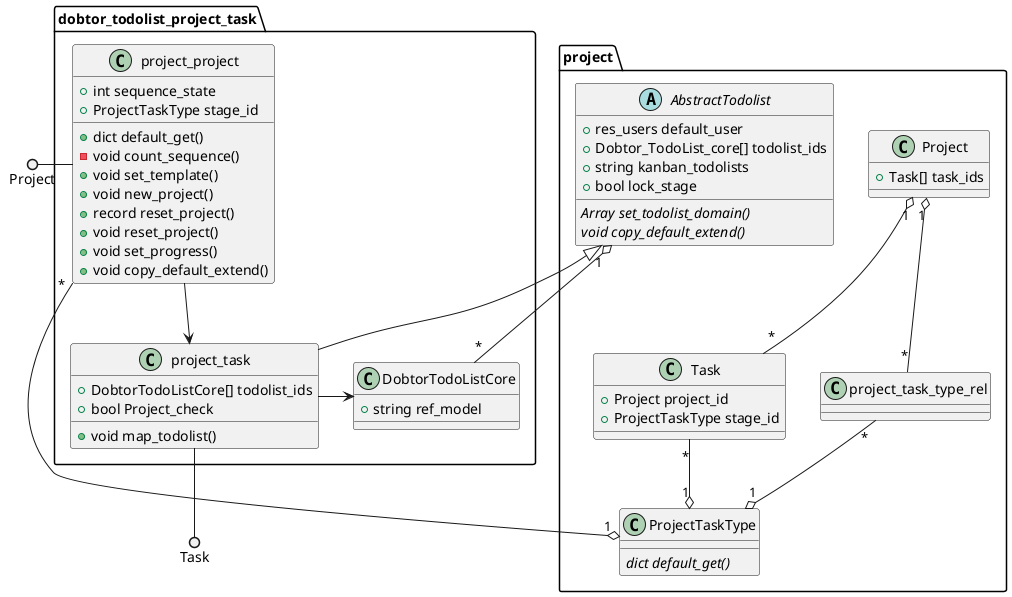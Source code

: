 @startuml
' skinparam monochrome true
' skinparam handwritten true
' skinparam packageFontColor red

package project {

    
    Class Task {
        + Project project_id
        + ProjectTaskType stage_id
    }


    abstract class AbstractTodolist {
        + res_users default_user
        + Dobtor_TodoList_core[] todolist_ids
        + string kanban_todolists
        + bool lock_stage
        {abstract} Array set_todolist_domain()
        {abstract} void copy_default_extend()
    }


    Class Project {
        + Task[] task_ids 
    }

    Class project_task_type_rel {

    }

    Class ProjectTaskType {
        {abstract} dict default_get()
    }


}

package dobtor_todolist_project_task {
    Class project_project {
        + int sequence_state
        + ProjectTaskType stage_id
        + dict default_get()
        - void count_sequence()
        + void set_template()
        + void new_project()
        + record reset_project()
        + void reset_project()
        + void set_progress()
        + void copy_default_extend()
    }

    Class DobtorTodoListCore {
        + string ref_model
    }

    Class project_task {
        + DobtorTodoListCore[] todolist_ids
        + bool Project_check
        + void map_todolist()
    }
} 

project_task --|> AbstractTodolist
Task "*" --o "1" ProjectTaskType
Project "1" o-- "*" Task
Project "1" o-- "*" project_task_type_rel
project_task_type_rel "*" --o "1" ProjectTaskType
Project ()- project_project
ProjectTaskType "1" o-- "*" project_project
project_task --() Task
AbstractTodolist "1" o-- "*" DobtorTodoListCore
' ProjectTaskType <|- project_task
project_project --> project_task
project_task -> DobtorTodoListCore
@enduml